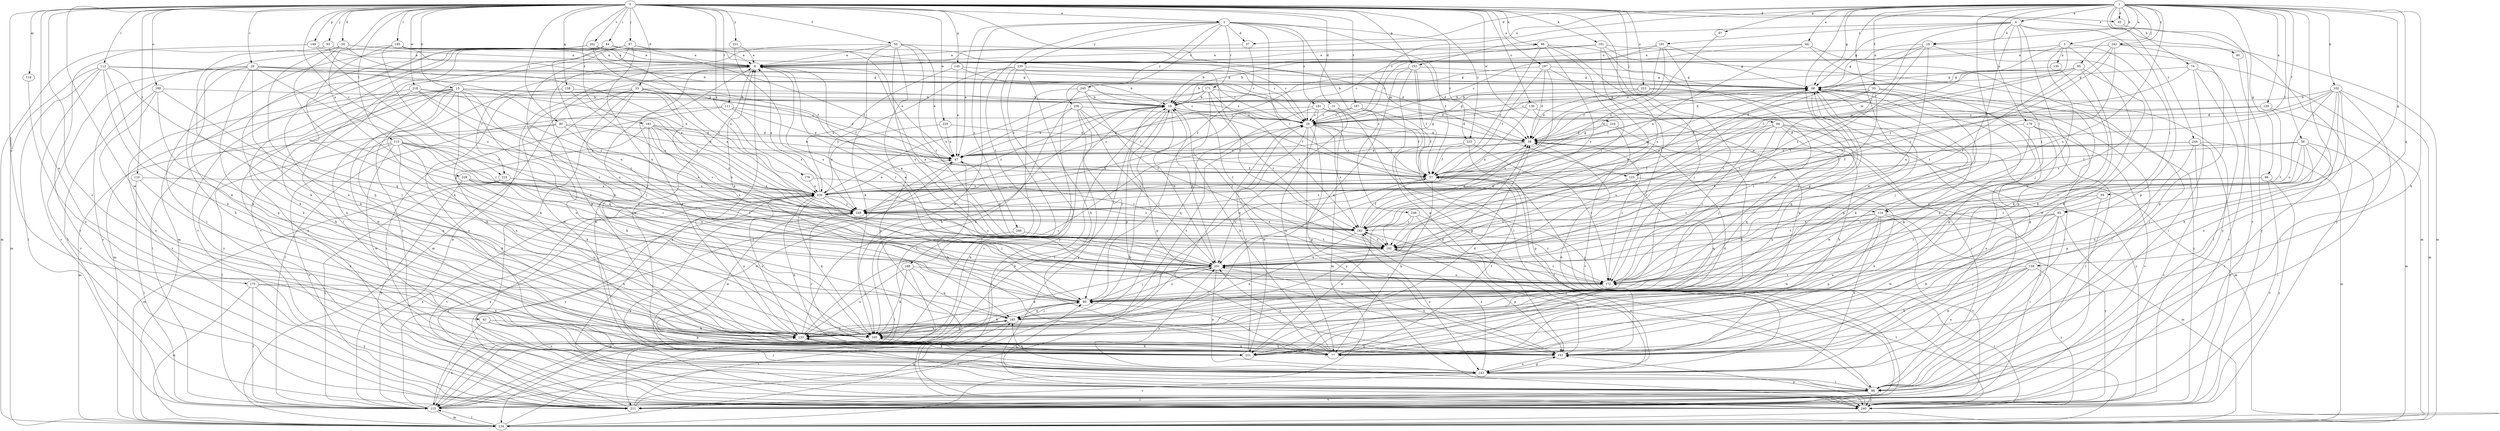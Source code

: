 strict digraph  {
0;
1;
2;
3;
4;
9;
15;
18;
19;
26;
28;
31;
33;
34;
35;
37;
38;
40;
43;
44;
47;
50;
53;
56;
57;
59;
66;
67;
68;
74;
77;
80;
84;
85;
86;
87;
93;
94;
95;
96;
98;
101;
102;
105;
110;
111;
112;
113;
114;
115;
118;
123;
124;
129;
130;
133;
136;
143;
145;
149;
152;
153;
158;
159;
163;
171;
172;
175;
176;
179;
181;
182;
183;
185;
187;
188;
191;
192;
197;
199;
201;
202;
210;
211;
216;
218;
220;
221;
223;
228;
230;
231;
233;
235;
236;
240;
242;
244;
245;
246;
248;
249;
0 -> 2  [label=a];
0 -> 15  [label=b];
0 -> 26  [label=c];
0 -> 31  [label=d];
0 -> 33  [label=d];
0 -> 34  [label=d];
0 -> 35  [label=d];
0 -> 40  [label=e];
0 -> 43  [label=e];
0 -> 50  [label=f];
0 -> 80  [label=i];
0 -> 84  [label=i];
0 -> 87  [label=j];
0 -> 93  [label=j];
0 -> 94  [label=j];
0 -> 98  [label=k];
0 -> 101  [label=k];
0 -> 110  [label=l];
0 -> 111  [label=l];
0 -> 112  [label=l];
0 -> 113  [label=l];
0 -> 118  [label=m];
0 -> 123  [label=m];
0 -> 136  [label=o];
0 -> 143  [label=o];
0 -> 145  [label=p];
0 -> 149  [label=p];
0 -> 152  [label=p];
0 -> 158  [label=q];
0 -> 175  [label=s];
0 -> 176  [label=s];
0 -> 183  [label=t];
0 -> 185  [label=t];
0 -> 187  [label=t];
0 -> 197  [label=u];
0 -> 199  [label=u];
0 -> 201  [label=u];
0 -> 202  [label=v];
0 -> 210  [label=v];
0 -> 216  [label=w];
0 -> 218  [label=w];
0 -> 220  [label=w];
0 -> 221  [label=w];
0 -> 223  [label=x];
0 -> 228  [label=x];
0 -> 231  [label=y];
0 -> 233  [label=y];
1 -> 3  [label=a];
1 -> 4  [label=a];
1 -> 9  [label=a];
1 -> 18  [label=b];
1 -> 28  [label=c];
1 -> 35  [label=d];
1 -> 37  [label=d];
1 -> 44  [label=e];
1 -> 53  [label=f];
1 -> 56  [label=f];
1 -> 57  [label=f];
1 -> 59  [label=g];
1 -> 66  [label=g];
1 -> 67  [label=g];
1 -> 68  [label=g];
1 -> 74  [label=h];
1 -> 77  [label=h];
1 -> 85  [label=i];
1 -> 95  [label=j];
1 -> 96  [label=j];
1 -> 102  [label=k];
1 -> 114  [label=l];
1 -> 129  [label=n];
1 -> 159  [label=q];
1 -> 179  [label=s];
1 -> 201  [label=u];
1 -> 221  [label=w];
1 -> 242  [label=z];
1 -> 244  [label=z];
2 -> 37  [label=d];
2 -> 47  [label=e];
2 -> 57  [label=f];
2 -> 114  [label=l];
2 -> 171  [label=r];
2 -> 181  [label=s];
2 -> 188  [label=t];
2 -> 233  [label=y];
2 -> 235  [label=y];
2 -> 236  [label=y];
2 -> 245  [label=z];
2 -> 246  [label=z];
2 -> 248  [label=z];
3 -> 28  [label=c];
3 -> 85  [label=i];
3 -> 96  [label=j];
3 -> 123  [label=m];
3 -> 130  [label=n];
3 -> 172  [label=r];
3 -> 182  [label=s];
4 -> 18  [label=b];
4 -> 68  [label=g];
4 -> 96  [label=j];
4 -> 114  [label=l];
4 -> 123  [label=m];
4 -> 133  [label=n];
4 -> 152  [label=p];
4 -> 153  [label=p];
4 -> 191  [label=t];
4 -> 240  [label=y];
9 -> 68  [label=g];
9 -> 124  [label=m];
9 -> 172  [label=r];
9 -> 210  [label=v];
9 -> 221  [label=w];
15 -> 19  [label=b];
15 -> 28  [label=c];
15 -> 47  [label=e];
15 -> 77  [label=h];
15 -> 86  [label=i];
15 -> 105  [label=k];
15 -> 115  [label=l];
15 -> 124  [label=m];
15 -> 163  [label=q];
15 -> 201  [label=u];
15 -> 221  [label=w];
15 -> 240  [label=y];
15 -> 249  [label=z];
18 -> 9  [label=a];
18 -> 57  [label=f];
18 -> 68  [label=g];
18 -> 77  [label=h];
18 -> 192  [label=t];
18 -> 201  [label=u];
19 -> 28  [label=c];
19 -> 47  [label=e];
19 -> 57  [label=f];
19 -> 115  [label=l];
19 -> 153  [label=p];
19 -> 192  [label=t];
19 -> 201  [label=u];
19 -> 249  [label=z];
26 -> 28  [label=c];
26 -> 68  [label=g];
26 -> 77  [label=h];
26 -> 105  [label=k];
26 -> 115  [label=l];
26 -> 153  [label=p];
26 -> 172  [label=r];
26 -> 211  [label=v];
26 -> 230  [label=x];
28 -> 38  [label=d];
28 -> 57  [label=f];
28 -> 68  [label=g];
28 -> 153  [label=p];
28 -> 182  [label=s];
28 -> 221  [label=w];
28 -> 240  [label=y];
31 -> 28  [label=c];
31 -> 163  [label=q];
31 -> 240  [label=y];
33 -> 19  [label=b];
33 -> 57  [label=f];
33 -> 86  [label=i];
33 -> 133  [label=n];
33 -> 143  [label=o];
33 -> 172  [label=r];
33 -> 201  [label=u];
33 -> 221  [label=w];
33 -> 230  [label=x];
34 -> 9  [label=a];
34 -> 19  [label=b];
34 -> 96  [label=j];
34 -> 105  [label=k];
34 -> 163  [label=q];
34 -> 230  [label=x];
35 -> 211  [label=v];
37 -> 9  [label=a];
37 -> 249  [label=z];
38 -> 47  [label=e];
38 -> 172  [label=r];
38 -> 211  [label=v];
38 -> 230  [label=x];
40 -> 240  [label=y];
43 -> 105  [label=k];
43 -> 115  [label=l];
43 -> 143  [label=o];
43 -> 153  [label=p];
44 -> 9  [label=a];
44 -> 28  [label=c];
44 -> 86  [label=i];
44 -> 153  [label=p];
44 -> 230  [label=x];
47 -> 57  [label=f];
47 -> 68  [label=g];
47 -> 77  [label=h];
47 -> 143  [label=o];
50 -> 9  [label=a];
50 -> 38  [label=d];
50 -> 47  [label=e];
50 -> 105  [label=k];
50 -> 153  [label=p];
50 -> 192  [label=t];
50 -> 201  [label=u];
50 -> 240  [label=y];
53 -> 19  [label=b];
53 -> 28  [label=c];
53 -> 57  [label=f];
53 -> 96  [label=j];
53 -> 133  [label=n];
53 -> 192  [label=t];
53 -> 201  [label=u];
53 -> 249  [label=z];
56 -> 47  [label=e];
56 -> 57  [label=f];
56 -> 86  [label=i];
56 -> 115  [label=l];
56 -> 133  [label=n];
56 -> 172  [label=r];
56 -> 192  [label=t];
57 -> 28  [label=c];
57 -> 68  [label=g];
57 -> 77  [label=h];
57 -> 201  [label=u];
57 -> 230  [label=x];
59 -> 86  [label=i];
59 -> 172  [label=r];
59 -> 249  [label=z];
66 -> 192  [label=t];
66 -> 211  [label=v];
66 -> 230  [label=x];
66 -> 240  [label=y];
67 -> 230  [label=x];
68 -> 19  [label=b];
68 -> 86  [label=i];
68 -> 105  [label=k];
68 -> 163  [label=q];
68 -> 172  [label=r];
68 -> 192  [label=t];
68 -> 240  [label=y];
74 -> 68  [label=g];
74 -> 86  [label=i];
74 -> 115  [label=l];
74 -> 182  [label=s];
74 -> 211  [label=v];
77 -> 19  [label=b];
77 -> 38  [label=d];
77 -> 57  [label=f];
77 -> 68  [label=g];
77 -> 96  [label=j];
77 -> 133  [label=n];
77 -> 201  [label=u];
80 -> 38  [label=d];
80 -> 47  [label=e];
80 -> 124  [label=m];
80 -> 133  [label=n];
80 -> 182  [label=s];
84 -> 9  [label=a];
84 -> 28  [label=c];
84 -> 47  [label=e];
84 -> 86  [label=i];
84 -> 124  [label=m];
84 -> 201  [label=u];
84 -> 211  [label=v];
84 -> 240  [label=y];
85 -> 77  [label=h];
85 -> 86  [label=i];
85 -> 124  [label=m];
85 -> 133  [label=n];
85 -> 182  [label=s];
85 -> 201  [label=u];
85 -> 221  [label=w];
86 -> 96  [label=j];
86 -> 115  [label=l];
86 -> 182  [label=s];
86 -> 201  [label=u];
86 -> 211  [label=v];
86 -> 240  [label=y];
87 -> 9  [label=a];
87 -> 57  [label=f];
87 -> 105  [label=k];
87 -> 201  [label=u];
87 -> 211  [label=v];
87 -> 240  [label=y];
93 -> 9  [label=a];
93 -> 28  [label=c];
93 -> 211  [label=v];
94 -> 38  [label=d];
94 -> 77  [label=h];
94 -> 96  [label=j];
94 -> 124  [label=m];
94 -> 163  [label=q];
94 -> 172  [label=r];
94 -> 201  [label=u];
94 -> 240  [label=y];
95 -> 19  [label=b];
95 -> 38  [label=d];
95 -> 57  [label=f];
95 -> 68  [label=g];
95 -> 105  [label=k];
95 -> 192  [label=t];
95 -> 221  [label=w];
96 -> 9  [label=a];
96 -> 105  [label=k];
96 -> 163  [label=q];
96 -> 201  [label=u];
98 -> 9  [label=a];
98 -> 19  [label=b];
98 -> 57  [label=f];
98 -> 86  [label=i];
98 -> 96  [label=j];
98 -> 182  [label=s];
98 -> 192  [label=t];
101 -> 9  [label=a];
101 -> 28  [label=c];
101 -> 124  [label=m];
101 -> 172  [label=r];
101 -> 201  [label=u];
101 -> 240  [label=y];
102 -> 19  [label=b];
102 -> 38  [label=d];
102 -> 77  [label=h];
102 -> 86  [label=i];
102 -> 124  [label=m];
102 -> 143  [label=o];
102 -> 172  [label=r];
102 -> 201  [label=u];
102 -> 230  [label=x];
105 -> 28  [label=c];
105 -> 163  [label=q];
105 -> 221  [label=w];
110 -> 77  [label=h];
110 -> 115  [label=l];
110 -> 230  [label=x];
111 -> 28  [label=c];
111 -> 47  [label=e];
111 -> 86  [label=i];
111 -> 115  [label=l];
111 -> 249  [label=z];
112 -> 28  [label=c];
112 -> 68  [label=g];
112 -> 105  [label=k];
112 -> 115  [label=l];
112 -> 124  [label=m];
112 -> 133  [label=n];
112 -> 163  [label=q];
112 -> 211  [label=v];
113 -> 47  [label=e];
113 -> 77  [label=h];
113 -> 105  [label=k];
113 -> 115  [label=l];
113 -> 172  [label=r];
113 -> 201  [label=u];
113 -> 211  [label=v];
113 -> 221  [label=w];
113 -> 249  [label=z];
114 -> 143  [label=o];
114 -> 153  [label=p];
114 -> 182  [label=s];
114 -> 192  [label=t];
114 -> 211  [label=v];
114 -> 221  [label=w];
114 -> 240  [label=y];
115 -> 9  [label=a];
115 -> 19  [label=b];
115 -> 96  [label=j];
115 -> 124  [label=m];
115 -> 133  [label=n];
115 -> 230  [label=x];
115 -> 249  [label=z];
118 -> 143  [label=o];
123 -> 77  [label=h];
123 -> 163  [label=q];
123 -> 201  [label=u];
123 -> 230  [label=x];
123 -> 249  [label=z];
124 -> 19  [label=b];
124 -> 28  [label=c];
124 -> 115  [label=l];
124 -> 192  [label=t];
129 -> 28  [label=c];
129 -> 38  [label=d];
129 -> 124  [label=m];
129 -> 192  [label=t];
130 -> 68  [label=g];
130 -> 105  [label=k];
133 -> 9  [label=a];
133 -> 19  [label=b];
133 -> 28  [label=c];
133 -> 38  [label=d];
133 -> 68  [label=g];
133 -> 77  [label=h];
133 -> 86  [label=i];
133 -> 153  [label=p];
133 -> 230  [label=x];
136 -> 28  [label=c];
136 -> 86  [label=i];
136 -> 172  [label=r];
136 -> 249  [label=z];
143 -> 9  [label=a];
143 -> 38  [label=d];
143 -> 57  [label=f];
143 -> 86  [label=i];
143 -> 153  [label=p];
143 -> 163  [label=q];
143 -> 182  [label=s];
143 -> 211  [label=v];
145 -> 19  [label=b];
145 -> 47  [label=e];
145 -> 68  [label=g];
145 -> 230  [label=x];
149 -> 9  [label=a];
149 -> 124  [label=m];
149 -> 182  [label=s];
152 -> 57  [label=f];
152 -> 68  [label=g];
152 -> 86  [label=i];
152 -> 153  [label=p];
152 -> 163  [label=q];
152 -> 249  [label=z];
153 -> 68  [label=g];
153 -> 133  [label=n];
153 -> 143  [label=o];
153 -> 201  [label=u];
153 -> 249  [label=z];
158 -> 19  [label=b];
158 -> 133  [label=n];
158 -> 249  [label=z];
159 -> 77  [label=h];
159 -> 96  [label=j];
159 -> 143  [label=o];
159 -> 153  [label=p];
159 -> 172  [label=r];
159 -> 240  [label=y];
163 -> 96  [label=j];
163 -> 105  [label=k];
163 -> 115  [label=l];
163 -> 133  [label=n];
171 -> 19  [label=b];
171 -> 38  [label=d];
171 -> 153  [label=p];
171 -> 172  [label=r];
171 -> 182  [label=s];
171 -> 192  [label=t];
171 -> 230  [label=x];
172 -> 9  [label=a];
172 -> 68  [label=g];
172 -> 96  [label=j];
172 -> 201  [label=u];
175 -> 96  [label=j];
175 -> 115  [label=l];
175 -> 124  [label=m];
175 -> 133  [label=n];
175 -> 240  [label=y];
176 -> 182  [label=s];
176 -> 230  [label=x];
179 -> 38  [label=d];
179 -> 115  [label=l];
179 -> 143  [label=o];
179 -> 211  [label=v];
179 -> 221  [label=w];
181 -> 28  [label=c];
181 -> 38  [label=d];
181 -> 57  [label=f];
181 -> 77  [label=h];
181 -> 96  [label=j];
181 -> 124  [label=m];
181 -> 163  [label=q];
182 -> 38  [label=d];
182 -> 57  [label=f];
182 -> 133  [label=n];
182 -> 143  [label=o];
182 -> 192  [label=t];
183 -> 38  [label=d];
183 -> 47  [label=e];
183 -> 105  [label=k];
183 -> 133  [label=n];
183 -> 182  [label=s];
183 -> 201  [label=u];
183 -> 249  [label=z];
185 -> 9  [label=a];
185 -> 28  [label=c];
185 -> 57  [label=f];
185 -> 105  [label=k];
185 -> 133  [label=n];
185 -> 201  [label=u];
187 -> 28  [label=c];
187 -> 47  [label=e];
187 -> 57  [label=f];
187 -> 153  [label=p];
188 -> 105  [label=k];
188 -> 124  [label=m];
188 -> 133  [label=n];
188 -> 163  [label=q];
188 -> 172  [label=r];
191 -> 9  [label=a];
191 -> 19  [label=b];
191 -> 38  [label=d];
191 -> 57  [label=f];
191 -> 68  [label=g];
191 -> 192  [label=t];
192 -> 9  [label=a];
192 -> 47  [label=e];
192 -> 153  [label=p];
192 -> 172  [label=r];
192 -> 182  [label=s];
192 -> 201  [label=u];
192 -> 249  [label=z];
197 -> 19  [label=b];
197 -> 38  [label=d];
197 -> 57  [label=f];
197 -> 68  [label=g];
197 -> 77  [label=h];
197 -> 201  [label=u];
199 -> 19  [label=b];
199 -> 96  [label=j];
199 -> 105  [label=k];
199 -> 143  [label=o];
199 -> 211  [label=v];
201 -> 9  [label=a];
201 -> 19  [label=b];
201 -> 96  [label=j];
201 -> 105  [label=k];
201 -> 143  [label=o];
201 -> 172  [label=r];
202 -> 9  [label=a];
202 -> 38  [label=d];
202 -> 77  [label=h];
202 -> 86  [label=i];
202 -> 133  [label=n];
202 -> 230  [label=x];
202 -> 249  [label=z];
210 -> 115  [label=l];
210 -> 124  [label=m];
210 -> 192  [label=t];
210 -> 230  [label=x];
211 -> 19  [label=b];
211 -> 47  [label=e];
211 -> 57  [label=f];
211 -> 163  [label=q];
216 -> 38  [label=d];
216 -> 77  [label=h];
216 -> 211  [label=v];
218 -> 19  [label=b];
218 -> 77  [label=h];
218 -> 96  [label=j];
218 -> 192  [label=t];
218 -> 211  [label=v];
218 -> 249  [label=z];
220 -> 38  [label=d];
220 -> 47  [label=e];
220 -> 230  [label=x];
221 -> 28  [label=c];
221 -> 38  [label=d];
221 -> 68  [label=g];
221 -> 105  [label=k];
223 -> 19  [label=b];
223 -> 38  [label=d];
223 -> 86  [label=i];
223 -> 172  [label=r];
228 -> 96  [label=j];
228 -> 133  [label=n];
228 -> 201  [label=u];
228 -> 230  [label=x];
228 -> 240  [label=y];
228 -> 249  [label=z];
230 -> 9  [label=a];
230 -> 47  [label=e];
230 -> 68  [label=g];
230 -> 77  [label=h];
230 -> 96  [label=j];
230 -> 105  [label=k];
230 -> 133  [label=n];
230 -> 182  [label=s];
230 -> 211  [label=v];
230 -> 240  [label=y];
230 -> 249  [label=z];
231 -> 9  [label=a];
231 -> 201  [label=u];
233 -> 47  [label=e];
233 -> 57  [label=f];
233 -> 153  [label=p];
233 -> 172  [label=r];
235 -> 68  [label=g];
235 -> 77  [label=h];
235 -> 105  [label=k];
235 -> 115  [label=l];
235 -> 182  [label=s];
235 -> 240  [label=y];
235 -> 249  [label=z];
236 -> 28  [label=c];
236 -> 47  [label=e];
236 -> 57  [label=f];
236 -> 96  [label=j];
236 -> 105  [label=k];
236 -> 201  [label=u];
236 -> 240  [label=y];
240 -> 9  [label=a];
240 -> 153  [label=p];
240 -> 172  [label=r];
240 -> 230  [label=x];
242 -> 9  [label=a];
242 -> 124  [label=m];
242 -> 153  [label=p];
242 -> 182  [label=s];
242 -> 192  [label=t];
242 -> 249  [label=z];
244 -> 47  [label=e];
244 -> 57  [label=f];
244 -> 124  [label=m];
244 -> 153  [label=p];
244 -> 211  [label=v];
244 -> 240  [label=y];
245 -> 19  [label=b];
245 -> 28  [label=c];
245 -> 115  [label=l];
245 -> 192  [label=t];
245 -> 211  [label=v];
246 -> 115  [label=l];
246 -> 192  [label=t];
248 -> 143  [label=o];
248 -> 172  [label=r];
248 -> 182  [label=s];
248 -> 221  [label=w];
249 -> 182  [label=s];
249 -> 221  [label=w];
249 -> 240  [label=y];
}
